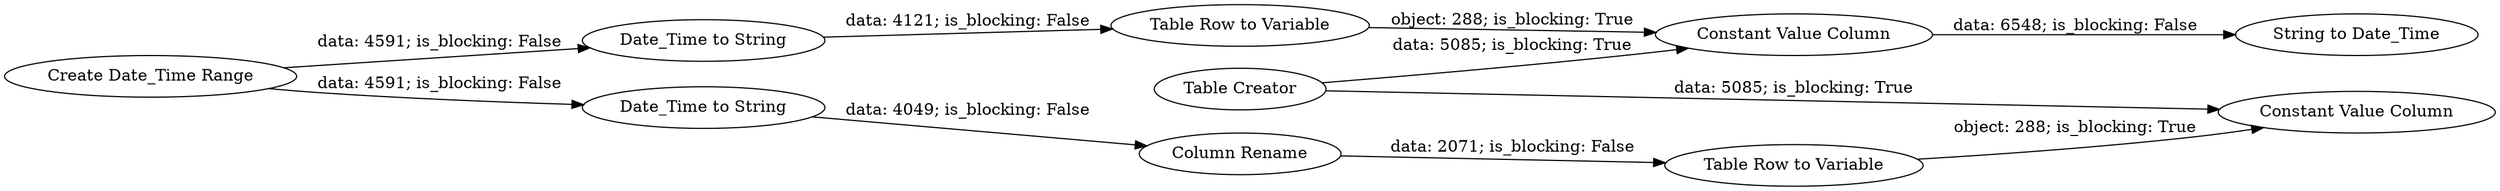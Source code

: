 digraph {
	"-7260573265336538222_25" [label="Date_Time to String"]
	"-7260573265336538222_27" [label="Table Row to Variable"]
	"-7260573265336538222_28" [label="Table Row to Variable"]
	"-7260573265336538222_19" [label="Table Creator"]
	"-7260573265336538222_23" [label="Constant Value Column"]
	"-7260573265336538222_6" [label="Create Date_Time Range"]
	"-7260573265336538222_26" [label="String to Date_Time"]
	"-7260573265336538222_16" [label="Date_Time to String"]
	"-7260573265336538222_20" [label="Constant Value Column"]
	"-7260573265336538222_17" [label="Column Rename"]
	"-7260573265336538222_19" -> "-7260573265336538222_20" [label="data: 5085; is_blocking: True"]
	"-7260573265336538222_25" -> "-7260573265336538222_27" [label="data: 4121; is_blocking: False"]
	"-7260573265336538222_27" -> "-7260573265336538222_23" [label="object: 288; is_blocking: True"]
	"-7260573265336538222_16" -> "-7260573265336538222_17" [label="data: 4049; is_blocking: False"]
	"-7260573265336538222_28" -> "-7260573265336538222_20" [label="object: 288; is_blocking: True"]
	"-7260573265336538222_19" -> "-7260573265336538222_23" [label="data: 5085; is_blocking: True"]
	"-7260573265336538222_17" -> "-7260573265336538222_28" [label="data: 2071; is_blocking: False"]
	"-7260573265336538222_6" -> "-7260573265336538222_16" [label="data: 4591; is_blocking: False"]
	"-7260573265336538222_23" -> "-7260573265336538222_26" [label="data: 6548; is_blocking: False"]
	"-7260573265336538222_6" -> "-7260573265336538222_25" [label="data: 4591; is_blocking: False"]
	rankdir=LR
}
